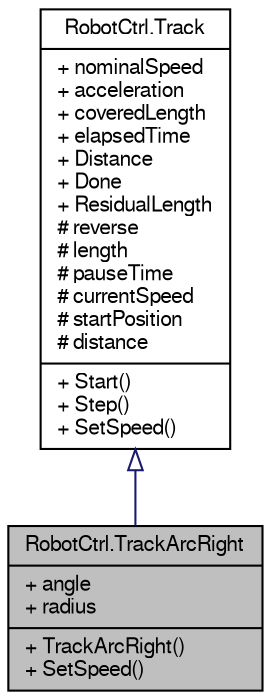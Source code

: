 digraph G
{
  edge [fontname="FreeSans",fontsize="10",labelfontname="FreeSans",labelfontsize="10"];
  node [fontname="FreeSans",fontsize="10",shape=record];
  Node1 [label="{RobotCtrl.TrackArcRight\n|+ angle\l+ radius\l|+ TrackArcRight()\l+ SetSpeed()\l}",height=0.2,width=0.4,color="black", fillcolor="grey75", style="filled" fontcolor="black"];
  Node2 -> Node1 [dir=back,color="midnightblue",fontsize="10",style="solid",arrowtail="empty"];
  Node2 [label="{RobotCtrl.Track\n|+ nominalSpeed\l+ acceleration\l+ coveredLength\l+ elapsedTime\l+ Distance\l+ Done\l+ ResidualLength\l# reverse\l# length\l# pauseTime\l# currentSpeed\l# startPosition\l# distance\l|+ Start()\l+ Step()\l+ SetSpeed()\l}",height=0.2,width=0.4,color="black", fillcolor="white", style="filled",URL="$class_robot_ctrl_1_1_track.html",tooltip="Klasse Track, dient als Basis f&uuml;r eine Strecke."];
}
